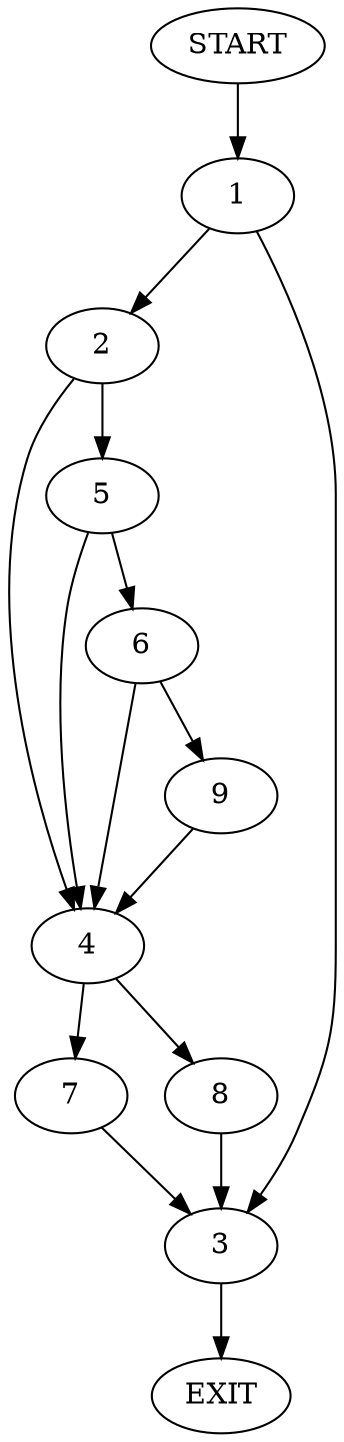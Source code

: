 digraph {
0 [label="START"]
10 [label="EXIT"]
0 -> 1
1 -> 2
1 -> 3
2 -> 4
2 -> 5
3 -> 10
5 -> 4
5 -> 6
4 -> 7
4 -> 8
6 -> 4
6 -> 9
9 -> 4
8 -> 3
7 -> 3
}
